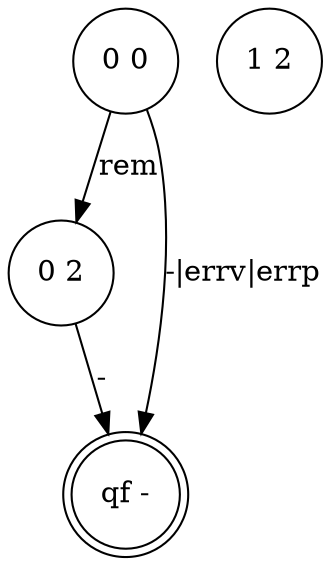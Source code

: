 digraph 8 {
	"0 2" [shape=circle]
	"qf -" [shape=doublecircle]
	"0 0" [shape=circle]
	"1 2" [shape=circle]
	"0 2" -> "qf -" [label="-"]
	"0 0" -> "qf -" [label="-|errv|errp"]
	"0 0" -> "0 2" [label=rem]
}
